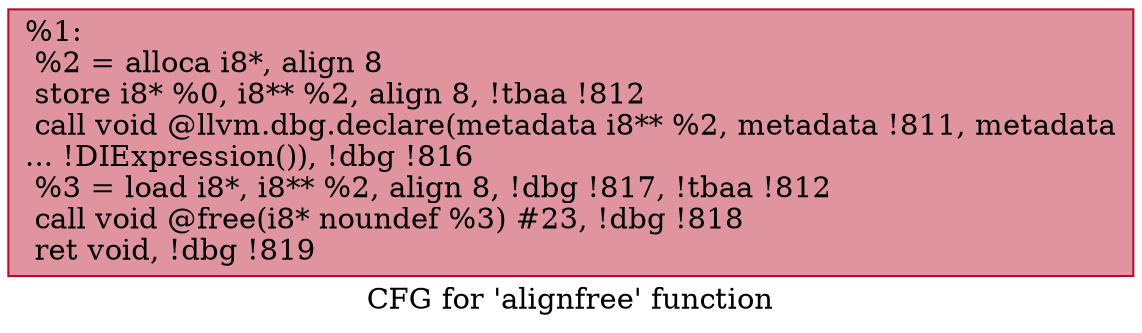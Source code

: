 digraph "CFG for 'alignfree' function" {
	label="CFG for 'alignfree' function";

	Node0x7fe6d0 [shape=record,color="#b70d28ff", style=filled, fillcolor="#b70d2870",label="{%1:\l  %2 = alloca i8*, align 8\l  store i8* %0, i8** %2, align 8, !tbaa !812\l  call void @llvm.dbg.declare(metadata i8** %2, metadata !811, metadata\l... !DIExpression()), !dbg !816\l  %3 = load i8*, i8** %2, align 8, !dbg !817, !tbaa !812\l  call void @free(i8* noundef %3) #23, !dbg !818\l  ret void, !dbg !819\l}"];
}
